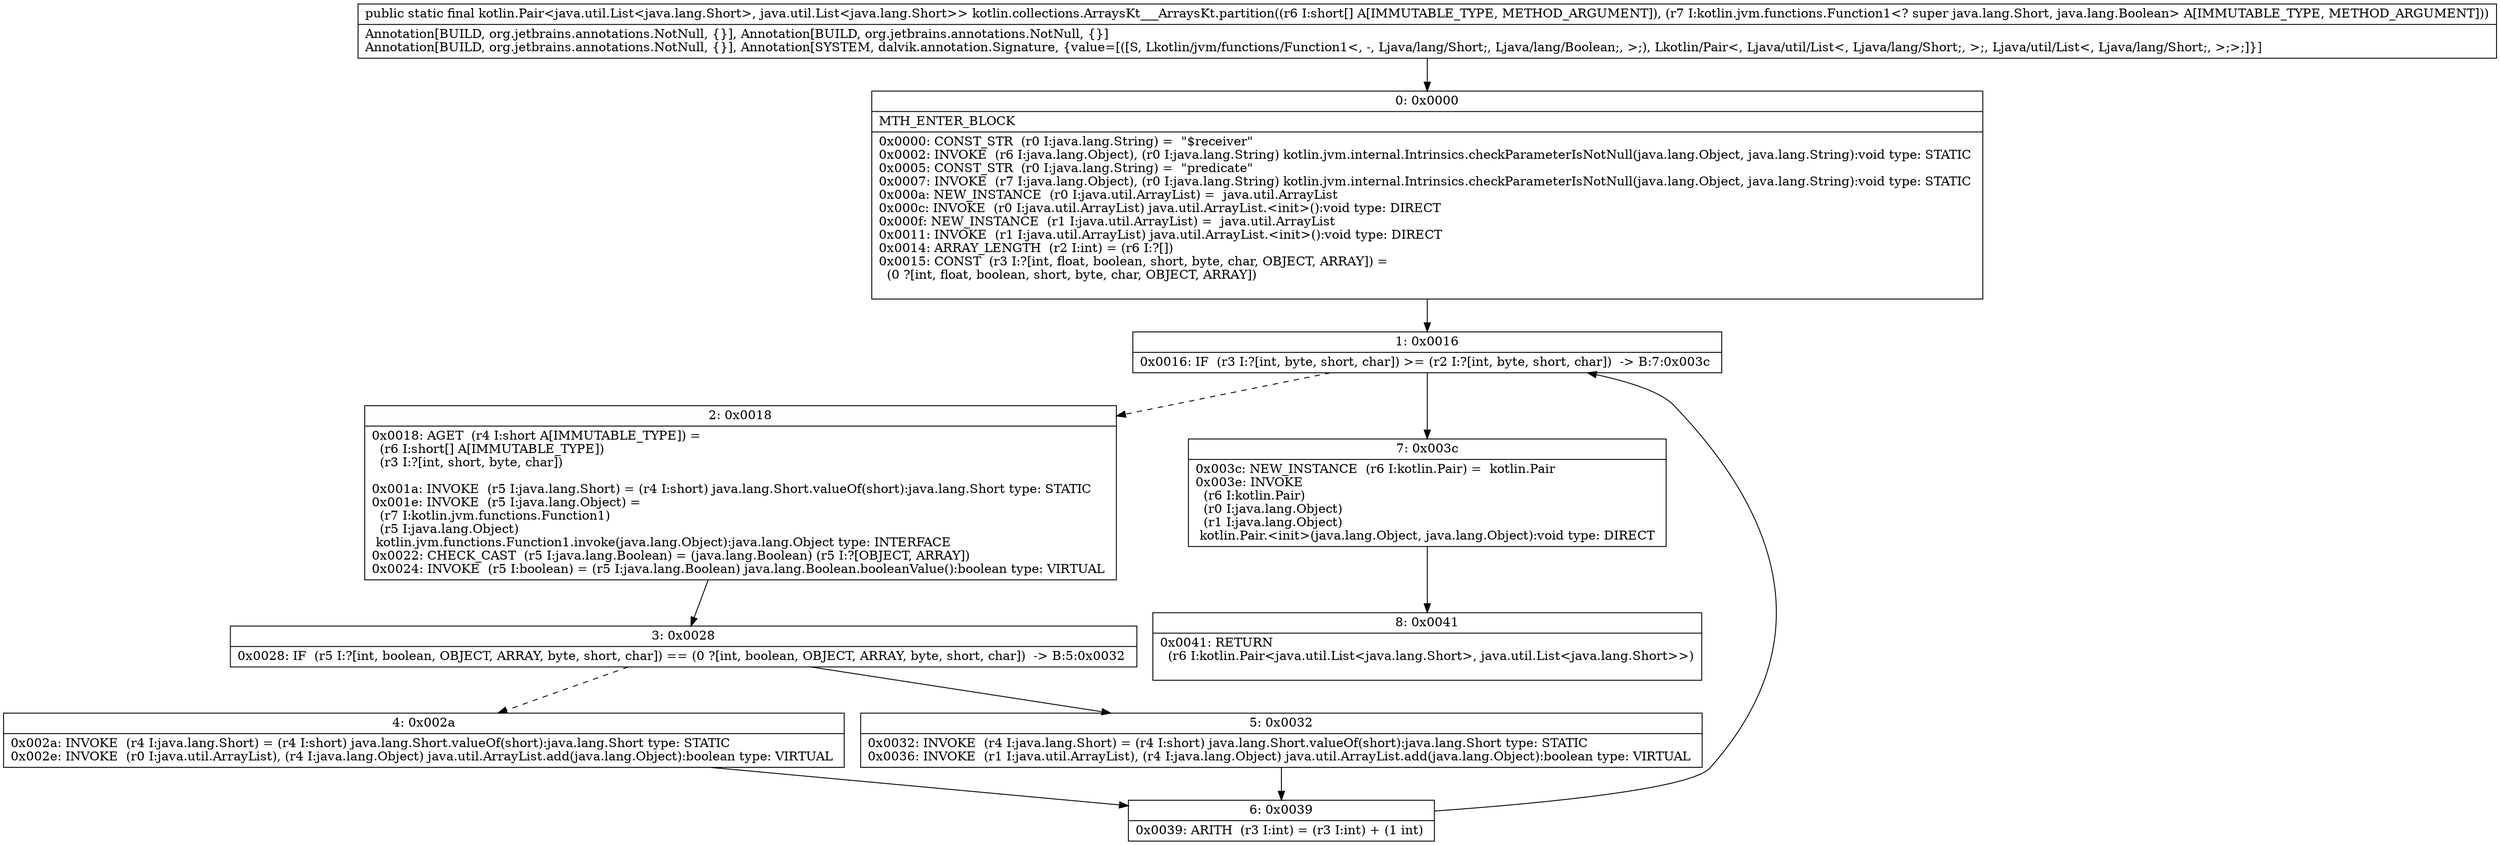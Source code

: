 digraph "CFG forkotlin.collections.ArraysKt___ArraysKt.partition([SLkotlin\/jvm\/functions\/Function1;)Lkotlin\/Pair;" {
Node_0 [shape=record,label="{0\:\ 0x0000|MTH_ENTER_BLOCK\l|0x0000: CONST_STR  (r0 I:java.lang.String) =  \"$receiver\" \l0x0002: INVOKE  (r6 I:java.lang.Object), (r0 I:java.lang.String) kotlin.jvm.internal.Intrinsics.checkParameterIsNotNull(java.lang.Object, java.lang.String):void type: STATIC \l0x0005: CONST_STR  (r0 I:java.lang.String) =  \"predicate\" \l0x0007: INVOKE  (r7 I:java.lang.Object), (r0 I:java.lang.String) kotlin.jvm.internal.Intrinsics.checkParameterIsNotNull(java.lang.Object, java.lang.String):void type: STATIC \l0x000a: NEW_INSTANCE  (r0 I:java.util.ArrayList) =  java.util.ArrayList \l0x000c: INVOKE  (r0 I:java.util.ArrayList) java.util.ArrayList.\<init\>():void type: DIRECT \l0x000f: NEW_INSTANCE  (r1 I:java.util.ArrayList) =  java.util.ArrayList \l0x0011: INVOKE  (r1 I:java.util.ArrayList) java.util.ArrayList.\<init\>():void type: DIRECT \l0x0014: ARRAY_LENGTH  (r2 I:int) = (r6 I:?[]) \l0x0015: CONST  (r3 I:?[int, float, boolean, short, byte, char, OBJECT, ARRAY]) = \l  (0 ?[int, float, boolean, short, byte, char, OBJECT, ARRAY])\l \l}"];
Node_1 [shape=record,label="{1\:\ 0x0016|0x0016: IF  (r3 I:?[int, byte, short, char]) \>= (r2 I:?[int, byte, short, char])  \-\> B:7:0x003c \l}"];
Node_2 [shape=record,label="{2\:\ 0x0018|0x0018: AGET  (r4 I:short A[IMMUTABLE_TYPE]) = \l  (r6 I:short[] A[IMMUTABLE_TYPE])\l  (r3 I:?[int, short, byte, char])\l \l0x001a: INVOKE  (r5 I:java.lang.Short) = (r4 I:short) java.lang.Short.valueOf(short):java.lang.Short type: STATIC \l0x001e: INVOKE  (r5 I:java.lang.Object) = \l  (r7 I:kotlin.jvm.functions.Function1)\l  (r5 I:java.lang.Object)\l kotlin.jvm.functions.Function1.invoke(java.lang.Object):java.lang.Object type: INTERFACE \l0x0022: CHECK_CAST  (r5 I:java.lang.Boolean) = (java.lang.Boolean) (r5 I:?[OBJECT, ARRAY]) \l0x0024: INVOKE  (r5 I:boolean) = (r5 I:java.lang.Boolean) java.lang.Boolean.booleanValue():boolean type: VIRTUAL \l}"];
Node_3 [shape=record,label="{3\:\ 0x0028|0x0028: IF  (r5 I:?[int, boolean, OBJECT, ARRAY, byte, short, char]) == (0 ?[int, boolean, OBJECT, ARRAY, byte, short, char])  \-\> B:5:0x0032 \l}"];
Node_4 [shape=record,label="{4\:\ 0x002a|0x002a: INVOKE  (r4 I:java.lang.Short) = (r4 I:short) java.lang.Short.valueOf(short):java.lang.Short type: STATIC \l0x002e: INVOKE  (r0 I:java.util.ArrayList), (r4 I:java.lang.Object) java.util.ArrayList.add(java.lang.Object):boolean type: VIRTUAL \l}"];
Node_5 [shape=record,label="{5\:\ 0x0032|0x0032: INVOKE  (r4 I:java.lang.Short) = (r4 I:short) java.lang.Short.valueOf(short):java.lang.Short type: STATIC \l0x0036: INVOKE  (r1 I:java.util.ArrayList), (r4 I:java.lang.Object) java.util.ArrayList.add(java.lang.Object):boolean type: VIRTUAL \l}"];
Node_6 [shape=record,label="{6\:\ 0x0039|0x0039: ARITH  (r3 I:int) = (r3 I:int) + (1 int) \l}"];
Node_7 [shape=record,label="{7\:\ 0x003c|0x003c: NEW_INSTANCE  (r6 I:kotlin.Pair) =  kotlin.Pair \l0x003e: INVOKE  \l  (r6 I:kotlin.Pair)\l  (r0 I:java.lang.Object)\l  (r1 I:java.lang.Object)\l kotlin.Pair.\<init\>(java.lang.Object, java.lang.Object):void type: DIRECT \l}"];
Node_8 [shape=record,label="{8\:\ 0x0041|0x0041: RETURN  \l  (r6 I:kotlin.Pair\<java.util.List\<java.lang.Short\>, java.util.List\<java.lang.Short\>\>)\l \l}"];
MethodNode[shape=record,label="{public static final kotlin.Pair\<java.util.List\<java.lang.Short\>, java.util.List\<java.lang.Short\>\> kotlin.collections.ArraysKt___ArraysKt.partition((r6 I:short[] A[IMMUTABLE_TYPE, METHOD_ARGUMENT]), (r7 I:kotlin.jvm.functions.Function1\<? super java.lang.Short, java.lang.Boolean\> A[IMMUTABLE_TYPE, METHOD_ARGUMENT]))  | Annotation[BUILD, org.jetbrains.annotations.NotNull, \{\}], Annotation[BUILD, org.jetbrains.annotations.NotNull, \{\}]\lAnnotation[BUILD, org.jetbrains.annotations.NotNull, \{\}], Annotation[SYSTEM, dalvik.annotation.Signature, \{value=[([S, Lkotlin\/jvm\/functions\/Function1\<, \-, Ljava\/lang\/Short;, Ljava\/lang\/Boolean;, \>;), Lkotlin\/Pair\<, Ljava\/util\/List\<, Ljava\/lang\/Short;, \>;, Ljava\/util\/List\<, Ljava\/lang\/Short;, \>;\>;]\}]\l}"];
MethodNode -> Node_0;
Node_0 -> Node_1;
Node_1 -> Node_2[style=dashed];
Node_1 -> Node_7;
Node_2 -> Node_3;
Node_3 -> Node_4[style=dashed];
Node_3 -> Node_5;
Node_4 -> Node_6;
Node_5 -> Node_6;
Node_6 -> Node_1;
Node_7 -> Node_8;
}


